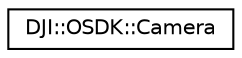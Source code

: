 digraph "Graphical Class Hierarchy"
{
 // INTERACTIVE_SVG=YES
 // LATEX_PDF_SIZE
  edge [fontname="Helvetica",fontsize="10",labelfontname="Helvetica",labelfontsize="10"];
  node [fontname="Helvetica",fontsize="10",shape=record];
  rankdir="LR";
  Node0 [label="DJI::OSDK::Camera",height=0.2,width=0.4,color="black", fillcolor="white", style="filled",URL="$classDJI_1_1OSDK_1_1Camera.html",tooltip="Camera class for controlling camera-related functions available through open protocol."];
}
